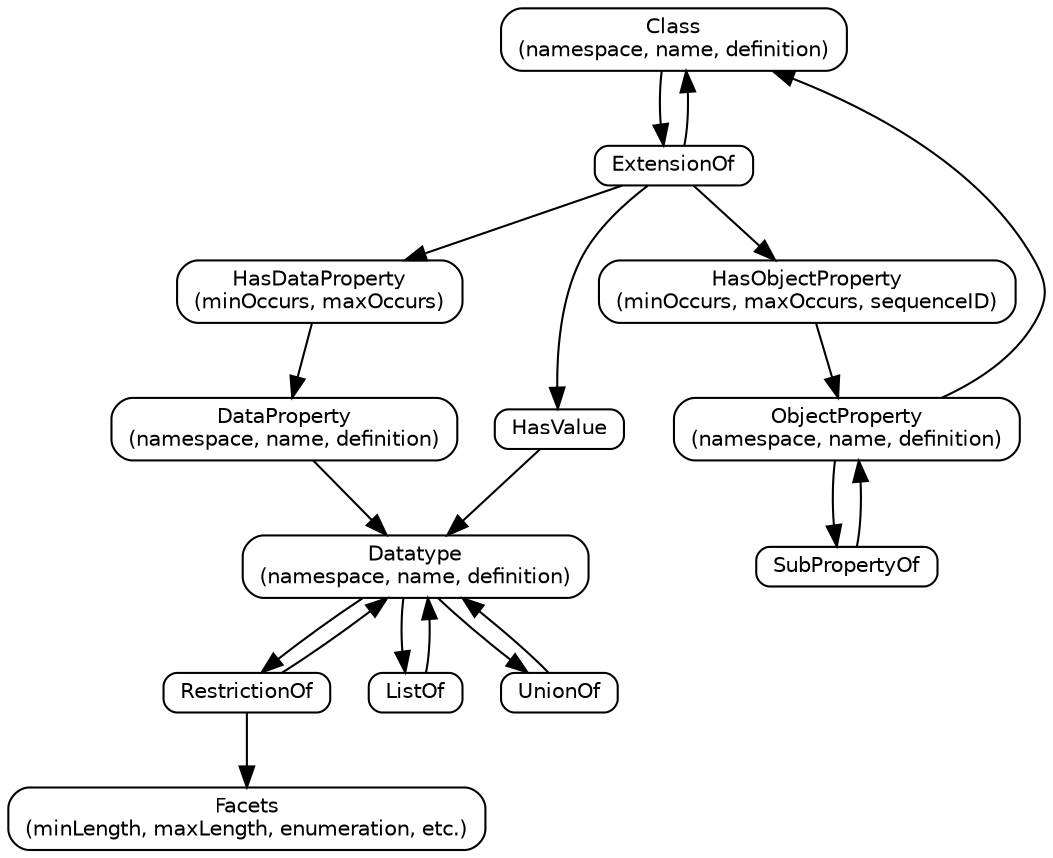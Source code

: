 digraph G {
  layout = dot;
  edge [fontname = "Helvetica", fontsize = 10, dir = forward];
  node [fontname = "Helvetica", fontsize = 10, width = 0, height = 0, label="\N\l"];
  rankdir = TB;

  node [shape=box, style=rounded];
  

  Class [label="\N\n(namespace, name, definition)\n"];
  ExtensionOf;
  
  Class -> ExtensionOf -> Class;
  ExtensionOf -> { HasDataProperty HasObjectProperty HasValue };
  
  ObjectProperty [label="\N\n(namespace, name, definition)\n"];
  ObjectProperty -> Class;

  SubPropertyOf;
  ObjectProperty -> SubPropertyOf -> ObjectProperty;

  HasValue;
  HasObjectProperty [label="\N\n(minOccurs, maxOccurs, sequenceID)\n"];
  HasDataProperty [label="\N\n(minOccurs, maxOccurs)\n"];

  HasValue -> Datatype;

  HasObjectProperty -> ObjectProperty;

  HasDataProperty -> DataProperty;

  // data property ///////////////////////////////////////////////////////

  DataProperty [label="\N\n(namespace, name, definition)\n"];
  DataProperty -> Datatype;

  Datatype [label="\N\n(namespace, name, definition)\n"];
  RestrictionOf;

  Datatype -> RestrictionOf -> Datatype;
  Datatype -> ListOf -> Datatype;
  Datatype -> UnionOf -> Datatype;

  Facets [label="\N\n(minLength, maxLength, enumeration, etc.)\n"];
  RestrictionOf -> Facets
  

}
